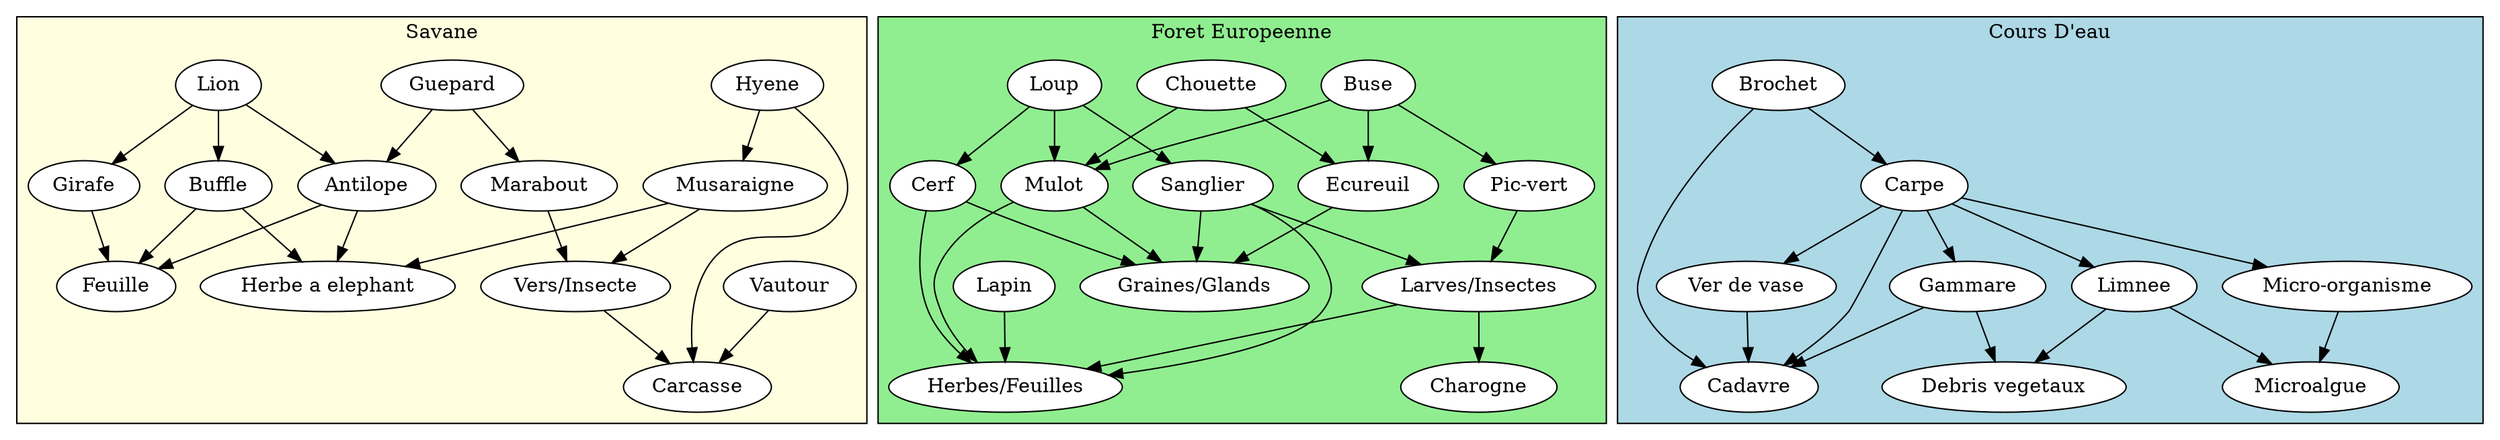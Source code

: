 digraph multigraphe {
    rankdir=TB; // du haut vers le bas
    compound=true;
    newrank=true;

    subgraph cluster_0 {
        label = "Savane";
        bgcolor = "lightyellow";
        node [shape=ellipse, style=filled, fillcolor=white];

        // Relations
        "Musaraigne" -> "Herbe a elephant"
        "Antilope" -> "Herbe a elephant"
        "Buffle" -> "Herbe a elephant"

        "Antilope" -> "Feuille"
        "Buffle" -> "Feuille"
        "Girafe" -> "Feuille"

        "Vers/Insecte" -> "Carcasse"
        "Hyene" -> "Carcasse"
        "Vautour" -> "Carcasse"

        "Marabout" -> "Vers/Insecte"
        "Musaraigne" -> "Vers/Insecte"

        "Guepard" -> "Marabout"

        "Hyene" -> "Musaraigne"

        "Guepard" -> "Antilope"
        "Lion" -> "Antilope"

        "Lion" -> "Buffle"

        "Lion" -> "Girafe"

        // Force la disposition
        {rank=same; "Herbe a elephant"}
        {rank=same; Feuille}
        {rank=same; Carcasse}
        {rank=same; "Vers/Insecte"}
        {rank=same; Marabout}
        {rank=same; Musaraigne}
        {rank=same; Antilope}
        {rank=same; Buffle}
        {rank=same; Girafe}
        {rank=same; Hyene}
        {rank=same; Guepard}
        {rank=same; Lion}
        {rank=same; Vautour}
        }

    subgraph cluster_1 {
        label = "Foret Europeenne";
        bgcolor = "lightgreen";
        node [shape=ellipse, style=filled, fillcolor=white];




        "Ecureuil" -> "Graines/Glands"
        "Mulot" -> "Graines/Glands"
        "Cerf" -> "Graines/Glands"
        "Sanglier" -> "Graines/Glands"

        "Larves/Insectes" -> "Herbes/Feuilles"
        "Lapin" -> "Herbes/Feuilles"
        "Mulot" -> "Herbes/Feuilles"
        "Cerf" -> "Herbes/Feuilles"
        "Sanglier" -> "Herbes/Feuilles"

        "Larves/Insectes" -> "Charogne"

        "Pic-vert" -> "Larves/Insectes"
        "Sanglier" -> "Larves/Insectes"

        "Chouette" -> "Ecureuil"
        "Buse" -> "Ecureuil"

        "Chouette" -> "Mulot"
        "Buse" -> "Mulot"
        "Loup" -> "Mulot"

        "Buse" -> "Pic-vert"

        "Loup" -> "Cerf"
        "Loup" -> "Sanglier"

        // Force la disposition
        {rank=same; "Graines/Glands"}
        {rank=same; "Herbes/Feuilles"}
        {rank=same; "Charogne"}
        {rank=same; "Larves/Insectes"}
        {rank=same; "Lapin"}
        {rank=same; "Ecureuil"}
        {rank=same; "Mulot"}
        {rank=same; "Pic-vert"}
        {rank=same; "Cerf"}
        {rank=same; "Sanglier"}
        {rank=same; "Chouette"}
        {rank=same; "Buse"}
        {rank=same; "Loup"}

    }


        subgraph cluster_3 {
        label = "Cours D'eau"
        bgcolor = "lightblue";
        node [shape=ellipse, style=filled, fillcolor=white];




        "Limnee" -> "Debris vegetaux"
        "Gammare" -> "Debris vegetaux"

        "Micro-organisme" -> "Microalgue"
        "Limnee" -> "Microalgue"

        "Ver de vase" -> "Cadavre"
        "Gammare" -> "Cadavre"
        "Carpe" -> "Cadavre"
        "Brochet" -> "Cadavre"

        "Carpe" -> "Ver de vase"
        "Carpe" -> "Micro-organisme"
        "Carpe" -> "Limnee"
        "Carpe" -> "Gammare"

        "Brochet" -> "Carpe"


        {rank=same; "Debris vegetaux"}
        {rank=same; "Microalgue"}
        {rank=same; "Cadavre"}
        {rank=same; "Ver de vase"}
        {rank=same; "Micro-organisme"}
        {rank=same; "Limnee"}
        {rank=same; "Gammare"}
        {rank=same; "Brochet"}

}

}





